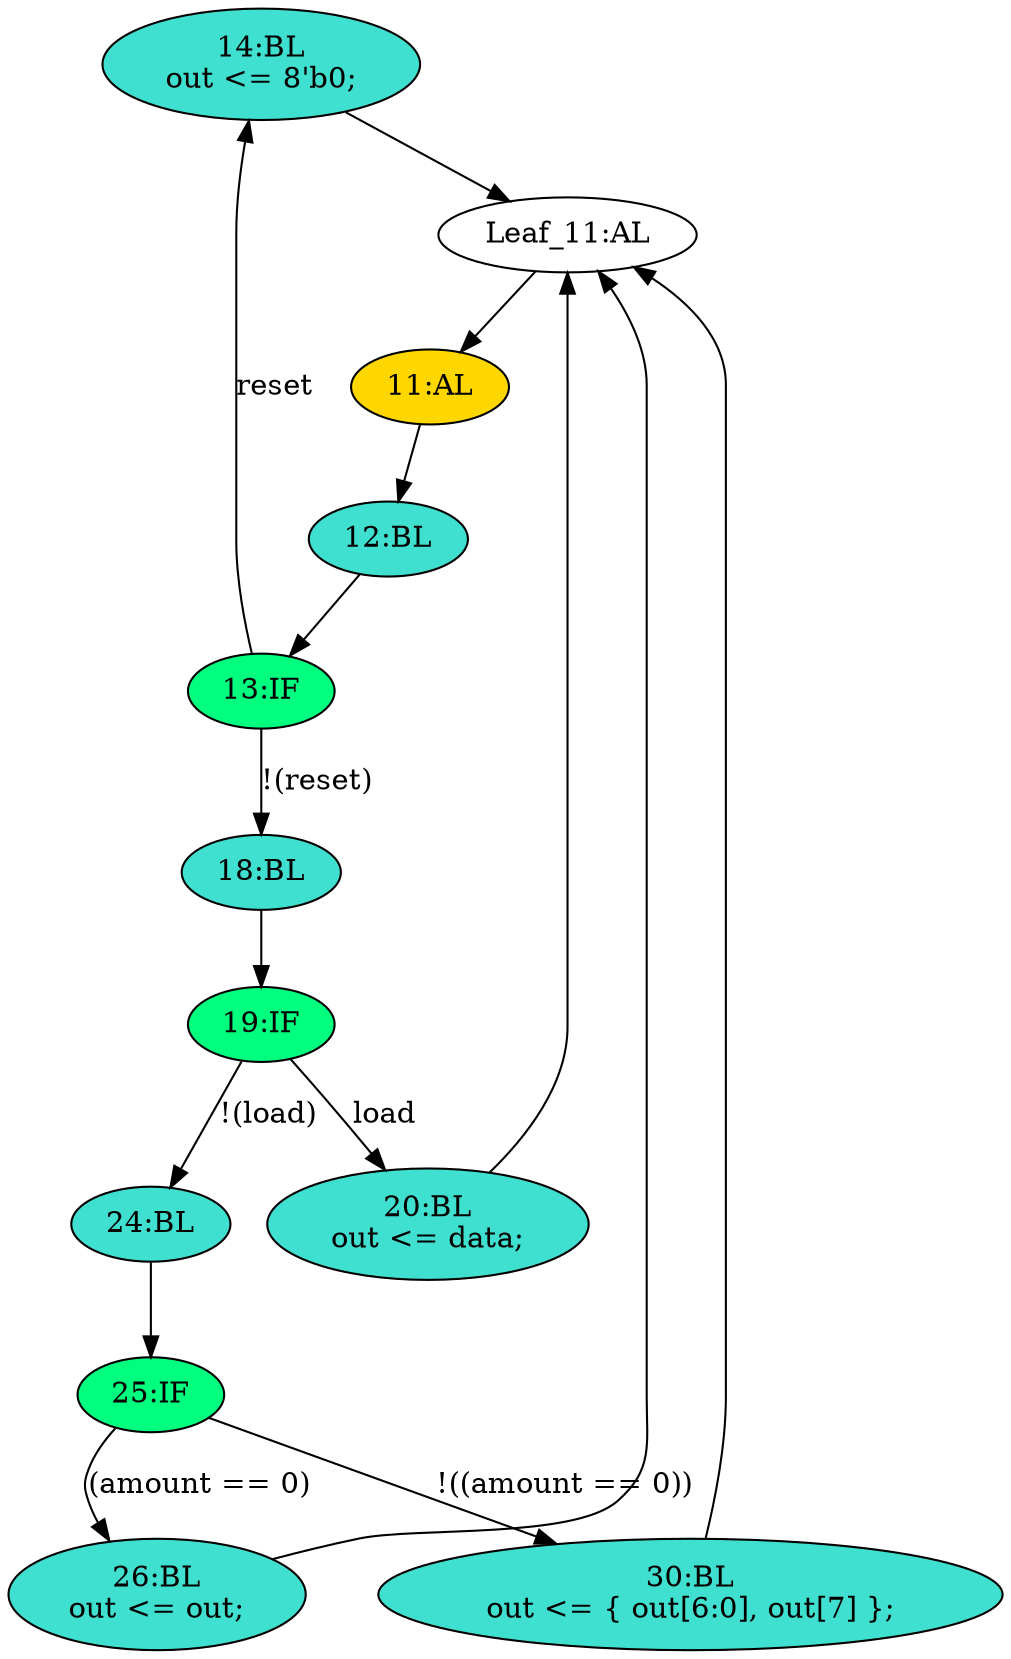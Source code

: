 strict digraph "compose( ,  )" {
	node [label="\N"];
	"14:BL"	[ast="<pyverilog.vparser.ast.Block object at 0x7f0eb7d23210>",
		fillcolor=turquoise,
		label="14:BL
out <= 8'b0;",
		statements="[<pyverilog.vparser.ast.NonblockingSubstitution object at 0x7f0eb7cce550>]",
		style=filled,
		typ=Block];
	"Leaf_11:AL"	[def_var="['out']",
		label="Leaf_11:AL"];
	"14:BL" -> "Leaf_11:AL"	[cond="[]",
		lineno=None];
	"20:BL"	[ast="<pyverilog.vparser.ast.Block object at 0x7f0eb7d3d6d0>",
		fillcolor=turquoise,
		label="20:BL
out <= data;",
		statements="[<pyverilog.vparser.ast.NonblockingSubstitution object at 0x7f0eb7d3d610>]",
		style=filled,
		typ=Block];
	"20:BL" -> "Leaf_11:AL"	[cond="[]",
		lineno=None];
	"11:AL"	[ast="<pyverilog.vparser.ast.Always object at 0x7f0eb7d3dd10>",
		clk_sens=True,
		fillcolor=gold,
		label="11:AL",
		sens="['clk']",
		statements="[]",
		style=filled,
		typ=Always,
		use_var="['reset', 'load', 'amount', 'data', 'out']"];
	"Leaf_11:AL" -> "11:AL";
	"30:BL"	[ast="<pyverilog.vparser.ast.Block object at 0x7f0eb7d26550>",
		fillcolor=turquoise,
		label="30:BL
out <= { out[6:0], out[7] };",
		statements="[<pyverilog.vparser.ast.NonblockingSubstitution object at 0x7f0eb7da0890>]",
		style=filled,
		typ=Block];
	"30:BL" -> "Leaf_11:AL"	[cond="[]",
		lineno=None];
	"24:BL"	[ast="<pyverilog.vparser.ast.Block object at 0x7f0eb7d26650>",
		fillcolor=turquoise,
		label="24:BL",
		statements="[]",
		style=filled,
		typ=Block];
	"25:IF"	[ast="<pyverilog.vparser.ast.IfStatement object at 0x7f0eb7d26290>",
		fillcolor=springgreen,
		label="25:IF",
		statements="[]",
		style=filled,
		typ=IfStatement];
	"24:BL" -> "25:IF"	[cond="[]",
		lineno=None];
	"19:IF"	[ast="<pyverilog.vparser.ast.IfStatement object at 0x7f0eb7d3d4d0>",
		fillcolor=springgreen,
		label="19:IF",
		statements="[]",
		style=filled,
		typ=IfStatement];
	"19:IF" -> "20:BL"	[cond="['load']",
		label=load,
		lineno=19];
	"19:IF" -> "24:BL"	[cond="['load']",
		label="!(load)",
		lineno=19];
	"18:BL"	[ast="<pyverilog.vparser.ast.Block object at 0x7f0eb7ccebd0>",
		fillcolor=turquoise,
		label="18:BL",
		statements="[]",
		style=filled,
		typ=Block];
	"18:BL" -> "19:IF"	[cond="[]",
		lineno=None];
	"12:BL"	[ast="<pyverilog.vparser.ast.Block object at 0x7f0eb7d23e10>",
		fillcolor=turquoise,
		label="12:BL",
		statements="[]",
		style=filled,
		typ=Block];
	"13:IF"	[ast="<pyverilog.vparser.ast.IfStatement object at 0x7f0eb7cce290>",
		fillcolor=springgreen,
		label="13:IF",
		statements="[]",
		style=filled,
		typ=IfStatement];
	"12:BL" -> "13:IF"	[cond="[]",
		lineno=None];
	"25:IF" -> "30:BL"	[cond="['amount']",
		label="!((amount == 0))",
		lineno=25];
	"26:BL"	[ast="<pyverilog.vparser.ast.Block object at 0x7f0eb7d26090>",
		fillcolor=turquoise,
		label="26:BL
out <= out;",
		statements="[<pyverilog.vparser.ast.NonblockingSubstitution object at 0x7f0eb7d26f50>]",
		style=filled,
		typ=Block];
	"25:IF" -> "26:BL"	[cond="['amount']",
		label="(amount == 0)",
		lineno=25];
	"13:IF" -> "14:BL"	[cond="['reset']",
		label=reset,
		lineno=13];
	"13:IF" -> "18:BL"	[cond="['reset']",
		label="!(reset)",
		lineno=13];
	"26:BL" -> "Leaf_11:AL"	[cond="[]",
		lineno=None];
	"11:AL" -> "12:BL"	[cond="[]",
		lineno=None];
}
